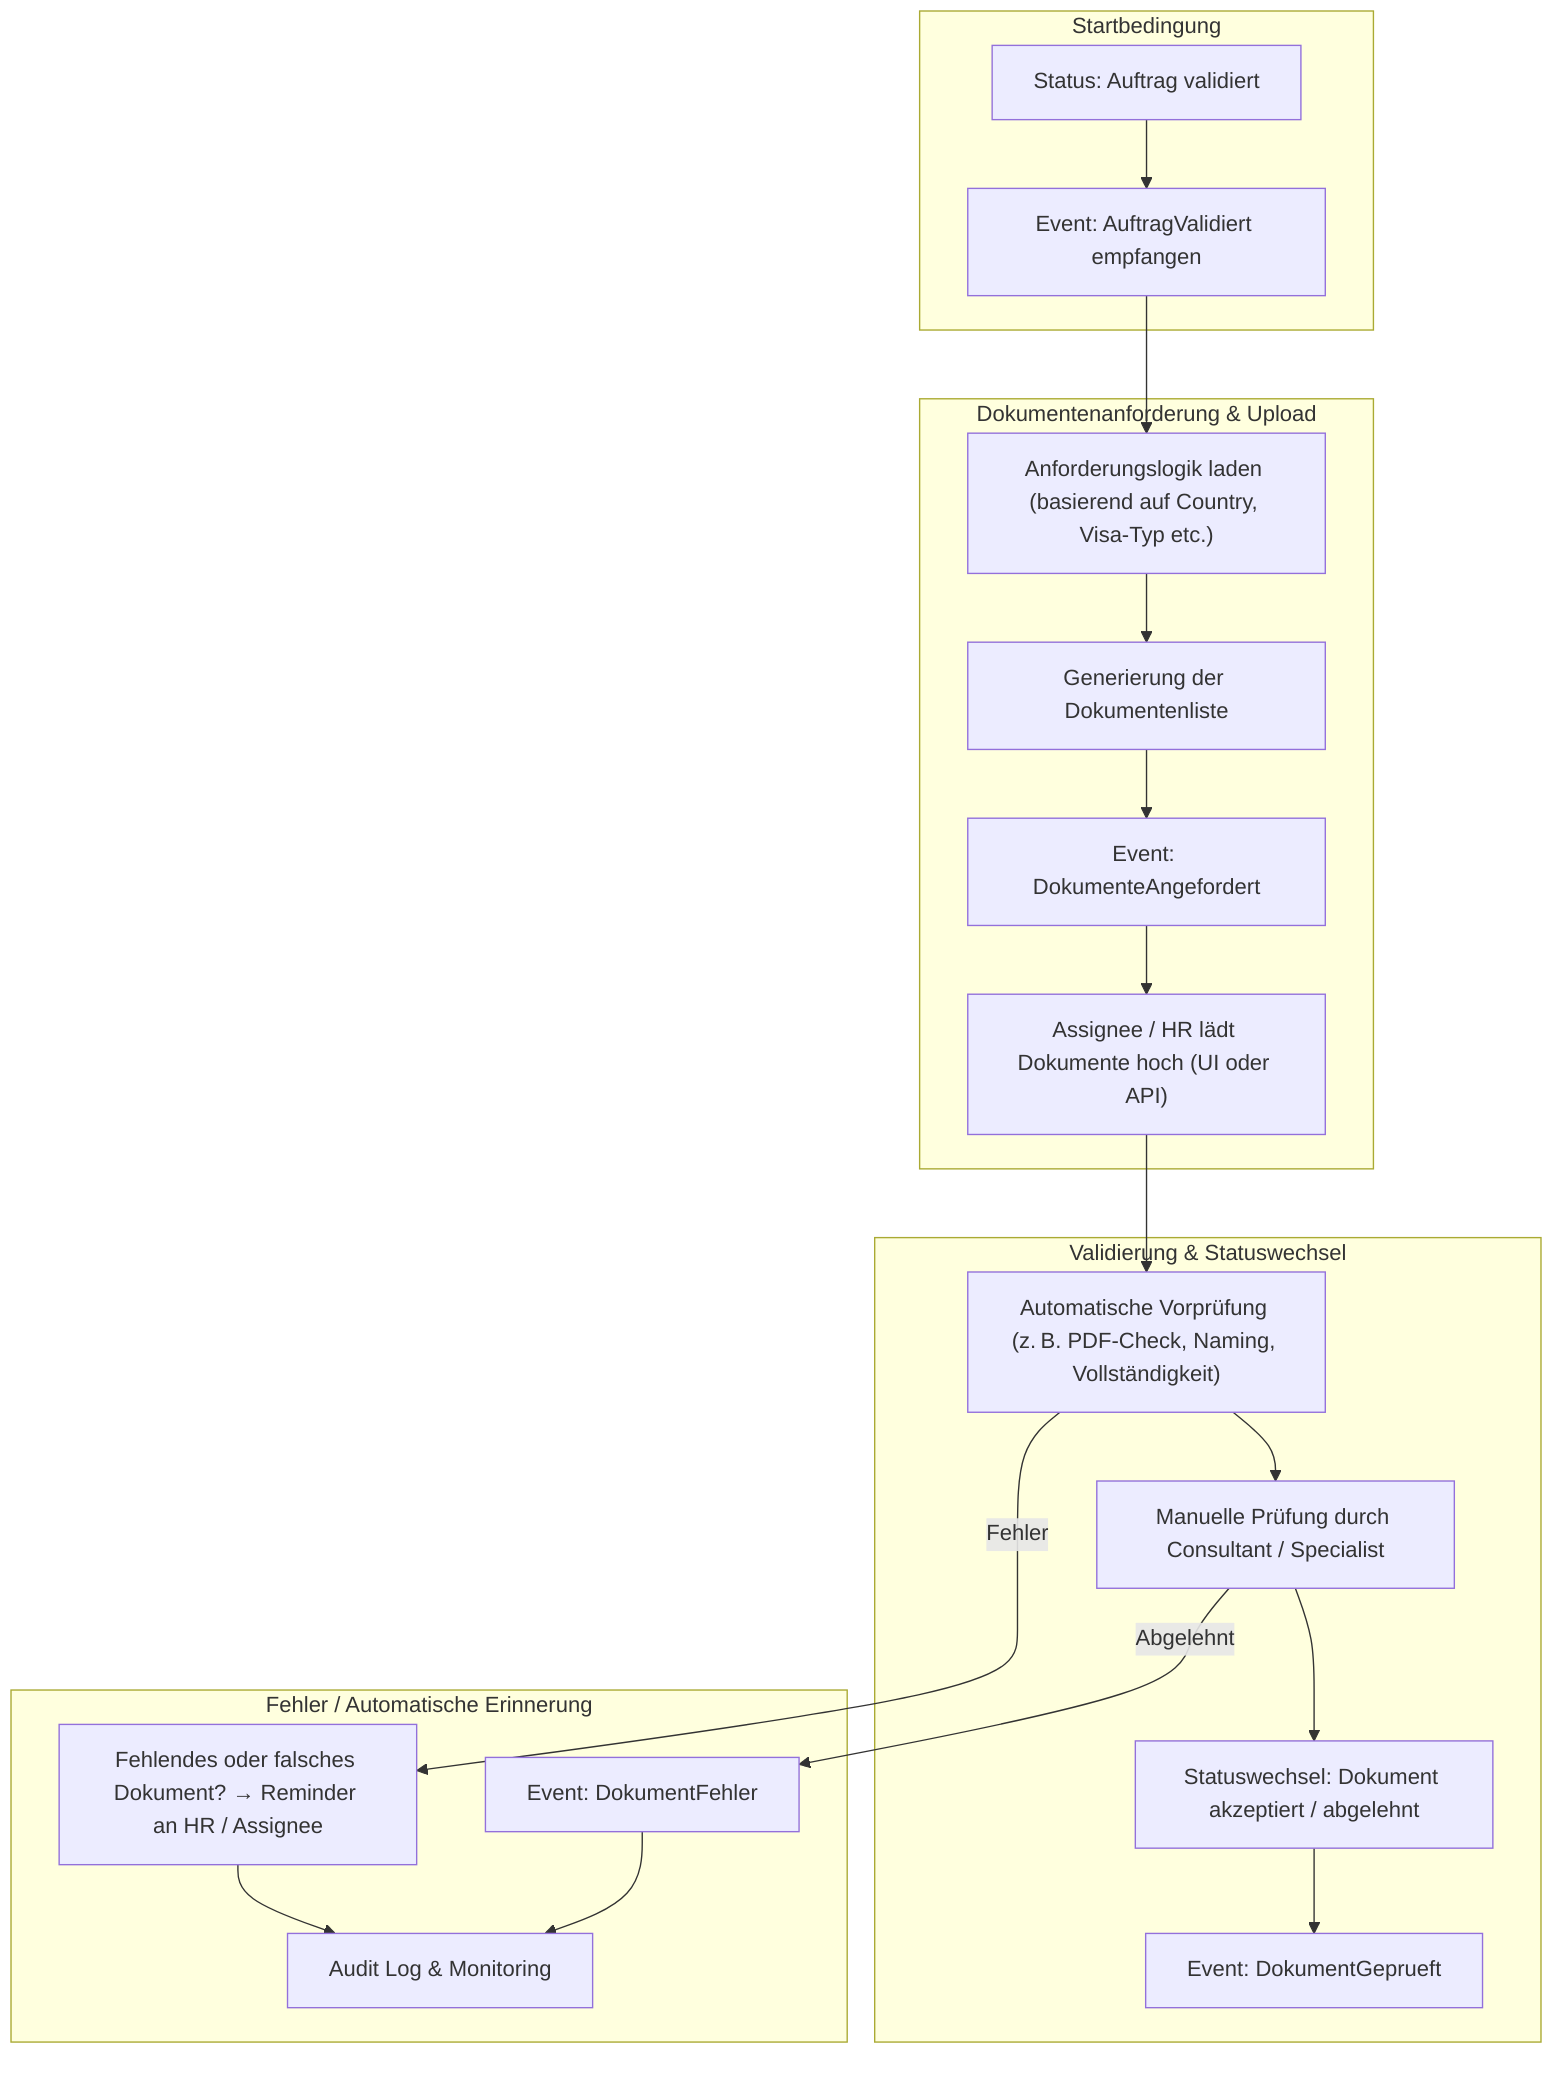 ---
config:
  theme: default
  layout: TB
---
flowchart TB
  subgraph Trigger["Startbedingung"]
    T1["Status: Auftrag validiert"]
    T2["Event: AuftragValidiert empfangen"]
  end

  subgraph Dokumentenprozess["Dokumentenanforderung & Upload"]
    D1["Anforderungslogik laden (basierend auf Country, Visa-Typ etc.)"]
    D2["Generierung der Dokumentenliste"]
    D3["Event: DokumenteAngefordert"]
    D4["Assignee / HR lädt Dokumente hoch (UI oder API)"]
  end

  subgraph Validierung["Validierung & Statuswechsel"]
    V1["Automatische Vorprüfung (z. B. PDF-Check, Naming, Vollständigkeit)"]
    V2["Manuelle Prüfung durch Consultant / Specialist"]
    V3["Statuswechsel: Dokument akzeptiert / abgelehnt"]
    V4["Event: DokumentGeprueft"]
  end

  subgraph Fehlerhandling["Fehler / Automatische Erinnerung"]
    F1["Fehlendes oder falsches Dokument? → Reminder an HR / Assignee"]
    F2["Event: DokumentFehler"]
    F3["Audit Log & Monitoring"]
  end

  T1 --> T2 --> D1 --> D2 --> D3 --> D4 --> V1 --> V2 --> V3 --> V4
  V1 -->|Fehler| F1
  V2 -->|Abgelehnt| F2
  F1 --> F3
  F2 --> F3